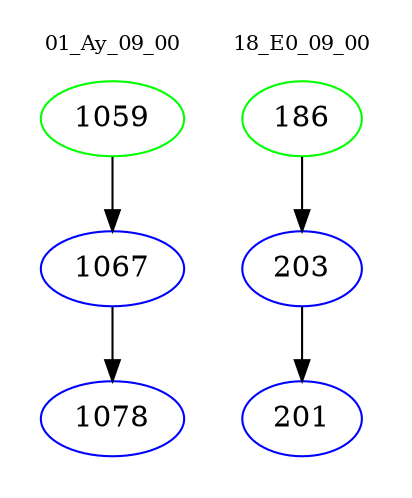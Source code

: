 digraph{
subgraph cluster_0 {
color = white
label = "01_Ay_09_00";
fontsize=10;
T0_1059 [label="1059", color="green"]
T0_1059 -> T0_1067 [color="black"]
T0_1067 [label="1067", color="blue"]
T0_1067 -> T0_1078 [color="black"]
T0_1078 [label="1078", color="blue"]
}
subgraph cluster_1 {
color = white
label = "18_E0_09_00";
fontsize=10;
T1_186 [label="186", color="green"]
T1_186 -> T1_203 [color="black"]
T1_203 [label="203", color="blue"]
T1_203 -> T1_201 [color="black"]
T1_201 [label="201", color="blue"]
}
}

